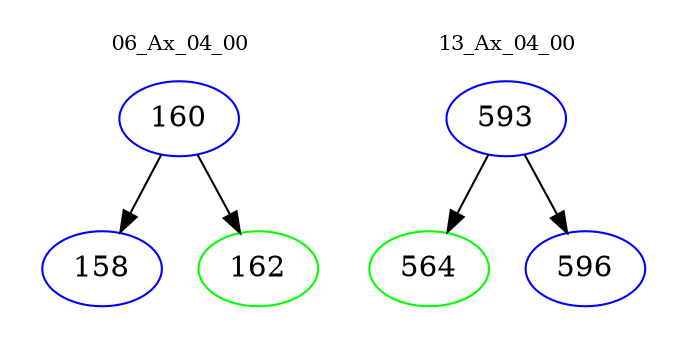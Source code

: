 digraph{
subgraph cluster_0 {
color = white
label = "06_Ax_04_00";
fontsize=10;
T0_160 [label="160", color="blue"]
T0_160 -> T0_158 [color="black"]
T0_158 [label="158", color="blue"]
T0_160 -> T0_162 [color="black"]
T0_162 [label="162", color="green"]
}
subgraph cluster_1 {
color = white
label = "13_Ax_04_00";
fontsize=10;
T1_593 [label="593", color="blue"]
T1_593 -> T1_564 [color="black"]
T1_564 [label="564", color="green"]
T1_593 -> T1_596 [color="black"]
T1_596 [label="596", color="blue"]
}
}
